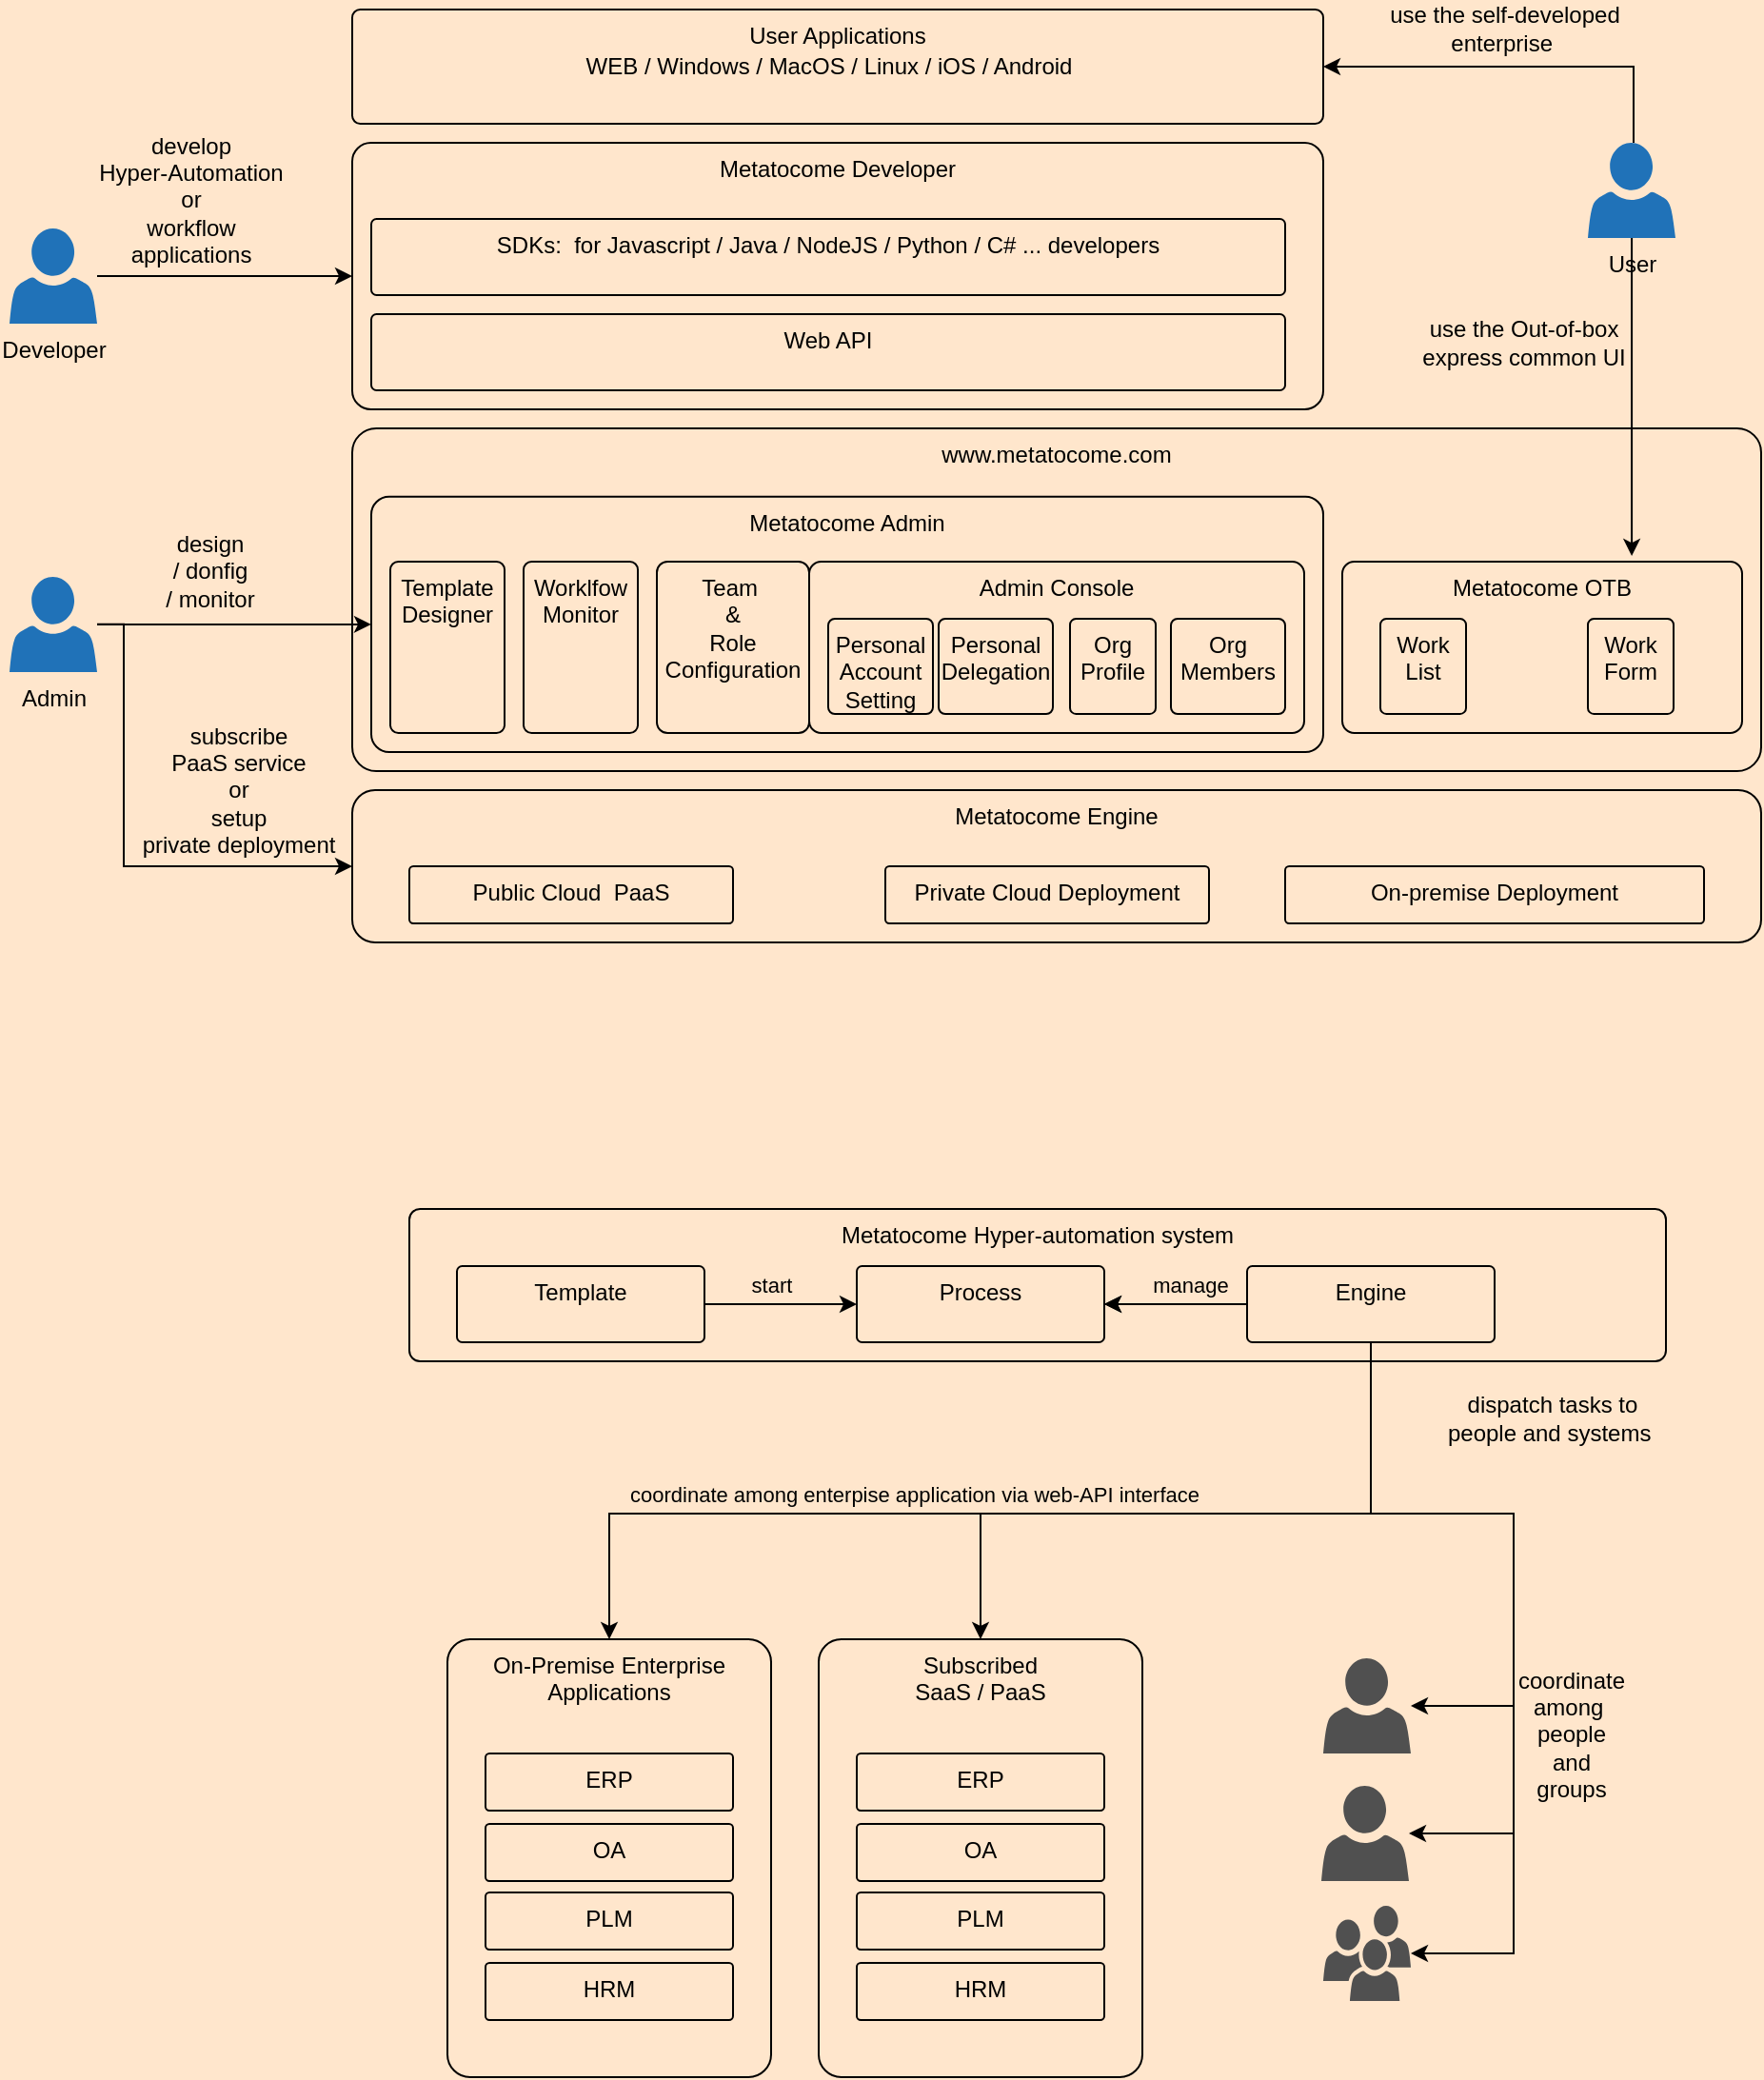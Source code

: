 <mxfile version="14.6.13" type="device" pages="2"><diagram id="9jA_lc63aZ1bqGjVdXeD" name="第 1 页"><mxGraphModel dx="1106" dy="780" grid="1" gridSize="10" guides="1" tooltips="1" connect="1" arrows="1" fold="1" page="1" pageScale="1" pageWidth="2339" pageHeight="3300" background="#FFE6CC" math="0" shadow="0"><root><mxCell id="0"/><mxCell id="1" parent="0"/><mxCell id="Rx0deyJiTcv0UJTss7Jn-22" value="www.metatocome.com" style="rounded=1;whiteSpace=wrap;html=1;align=center;horizontal=1;verticalAlign=top;arcSize=7;fillColor=none;" parent="1" vertex="1"><mxGeometry x="230" y="240" width="740" height="180" as="geometry"/></mxCell><mxCell id="Rx0deyJiTcv0UJTss7Jn-1" value="Metatocome Engine" style="rounded=1;whiteSpace=wrap;html=1;align=center;verticalAlign=top;fillColor=none;" parent="1" vertex="1"><mxGeometry x="230" y="430" width="740" height="80" as="geometry"/></mxCell><mxCell id="Rx0deyJiTcv0UJTss7Jn-2" value="Metatocome Admin" style="rounded=1;whiteSpace=wrap;html=1;align=center;horizontal=1;verticalAlign=top;arcSize=7;fillColor=none;" parent="1" vertex="1"><mxGeometry x="240" y="275.88" width="500" height="134.12" as="geometry"/></mxCell><mxCell id="Rx0deyJiTcv0UJTss7Jn-3" value="Admin&amp;nbsp;Console" style="rounded=1;whiteSpace=wrap;html=1;align=center;horizontal=1;verticalAlign=top;arcSize=7;fillColor=none;" parent="1" vertex="1"><mxGeometry x="470" y="310" width="260" height="90" as="geometry"/></mxCell><mxCell id="Rx0deyJiTcv0UJTss7Jn-4" value="Template&lt;br&gt;Designer" style="rounded=1;whiteSpace=wrap;html=1;align=center;horizontal=1;verticalAlign=top;arcSize=7;fillColor=none;" parent="1" vertex="1"><mxGeometry x="250" y="310" width="60" height="90" as="geometry"/></mxCell><mxCell id="Rx0deyJiTcv0UJTss7Jn-5" value="Metatocome OTB" style="rounded=1;whiteSpace=wrap;html=1;align=center;horizontal=1;verticalAlign=top;arcSize=7;fillColor=none;" parent="1" vertex="1"><mxGeometry x="750" y="310" width="210" height="90" as="geometry"/></mxCell><mxCell id="Rx0deyJiTcv0UJTss7Jn-6" value="Work&lt;br&gt;List" style="rounded=1;whiteSpace=wrap;html=1;align=center;horizontal=1;verticalAlign=top;arcSize=7;fillColor=none;" parent="1" vertex="1"><mxGeometry x="770" y="340" width="45" height="50" as="geometry"/></mxCell><mxCell id="Rx0deyJiTcv0UJTss7Jn-7" value="Work&lt;br&gt;Form" style="rounded=1;whiteSpace=wrap;html=1;align=center;horizontal=1;verticalAlign=top;arcSize=7;fillColor=none;" parent="1" vertex="1"><mxGeometry x="879" y="340" width="45" height="50" as="geometry"/></mxCell><mxCell id="Rx0deyJiTcv0UJTss7Jn-8" value="Worklfow&lt;br&gt;Monitor" style="rounded=1;whiteSpace=wrap;html=1;align=center;horizontal=1;verticalAlign=top;arcSize=7;fillColor=none;" parent="1" vertex="1"><mxGeometry x="320" y="310" width="60" height="90" as="geometry"/></mxCell><mxCell id="Rx0deyJiTcv0UJTss7Jn-9" value="Team&amp;nbsp;&lt;br&gt;&amp;amp;&lt;br&gt;Role&lt;br&gt;Configuration" style="rounded=1;whiteSpace=wrap;html=1;align=center;horizontal=1;verticalAlign=top;arcSize=7;fillColor=none;" parent="1" vertex="1"><mxGeometry x="390" y="310" width="80" height="90" as="geometry"/></mxCell><mxCell id="Rx0deyJiTcv0UJTss7Jn-10" value="Org&lt;br&gt;Profile" style="rounded=1;whiteSpace=wrap;html=1;align=center;horizontal=1;verticalAlign=top;arcSize=7;fillColor=none;" parent="1" vertex="1"><mxGeometry x="607" y="340" width="45" height="50" as="geometry"/></mxCell><mxCell id="Rx0deyJiTcv0UJTss7Jn-11" value="Personal&lt;br&gt;Account&lt;br&gt;Setting" style="rounded=1;whiteSpace=wrap;html=1;align=center;horizontal=1;verticalAlign=top;arcSize=7;fillColor=none;" parent="1" vertex="1"><mxGeometry x="480" y="340" width="55" height="50" as="geometry"/></mxCell><mxCell id="Rx0deyJiTcv0UJTss7Jn-12" value="Org&lt;br&gt;Members" style="rounded=1;whiteSpace=wrap;html=1;align=center;horizontal=1;verticalAlign=top;arcSize=7;fillColor=none;" parent="1" vertex="1"><mxGeometry x="660" y="340" width="60" height="50" as="geometry"/></mxCell><mxCell id="Rx0deyJiTcv0UJTss7Jn-13" value="Personal&lt;br&gt;Delegation" style="rounded=1;whiteSpace=wrap;html=1;align=center;horizontal=1;verticalAlign=top;arcSize=7;fillColor=none;" parent="1" vertex="1"><mxGeometry x="538" y="340" width="60" height="50" as="geometry"/></mxCell><mxCell id="Rx0deyJiTcv0UJTss7Jn-14" value="Metatocome Developer" style="rounded=1;whiteSpace=wrap;html=1;align=center;horizontal=1;verticalAlign=top;arcSize=7;fillColor=none;" parent="1" vertex="1"><mxGeometry x="230" y="90" width="510" height="140" as="geometry"/></mxCell><mxCell id="Rx0deyJiTcv0UJTss7Jn-15" value="Web API" style="rounded=1;whiteSpace=wrap;html=1;align=center;horizontal=1;verticalAlign=top;arcSize=7;fillColor=none;" parent="1" vertex="1"><mxGeometry x="240" y="180" width="480" height="40" as="geometry"/></mxCell><mxCell id="Rx0deyJiTcv0UJTss7Jn-20" value="User Applications" style="rounded=1;whiteSpace=wrap;html=1;align=center;horizontal=1;verticalAlign=top;arcSize=7;fillColor=none;" parent="1" vertex="1"><mxGeometry x="230" y="20" width="510" height="60" as="geometry"/></mxCell><mxCell id="Rx0deyJiTcv0UJTss7Jn-32" style="edgeStyle=orthogonalEdgeStyle;rounded=0;orthogonalLoop=1;jettySize=auto;html=1;entryX=0.724;entryY=-0.033;entryDx=0;entryDy=0;entryPerimeter=0;" parent="1" source="Rx0deyJiTcv0UJTss7Jn-21" target="Rx0deyJiTcv0UJTss7Jn-5" edge="1"><mxGeometry relative="1" as="geometry"/></mxCell><mxCell id="Rx0deyJiTcv0UJTss7Jn-33" style="edgeStyle=orthogonalEdgeStyle;rounded=0;orthogonalLoop=1;jettySize=auto;html=1;entryX=1;entryY=0.5;entryDx=0;entryDy=0;" parent="1" source="Rx0deyJiTcv0UJTss7Jn-21" target="Rx0deyJiTcv0UJTss7Jn-20" edge="1"><mxGeometry relative="1" as="geometry"><Array as="points"><mxPoint x="903" y="50"/></Array></mxGeometry></mxCell><mxCell id="Rx0deyJiTcv0UJTss7Jn-21" value="User" style="pointerEvents=1;shadow=0;dashed=0;html=1;strokeColor=none;labelPosition=center;verticalLabelPosition=bottom;verticalAlign=top;outlineConnect=0;align=center;shape=mxgraph.office.users.user;fillColor=#2072B8;" parent="1" vertex="1"><mxGeometry x="879" y="90" width="46" height="50" as="geometry"/></mxCell><mxCell id="Rx0deyJiTcv0UJTss7Jn-27" value="WEB / Windows / MacOS / Linux / iOS / Android" style="text;html=1;align=center;verticalAlign=middle;resizable=0;points=[];autosize=1;strokeColor=none;" parent="1" vertex="1"><mxGeometry x="345" y="40" width="270" height="20" as="geometry"/></mxCell><mxCell id="Rx0deyJiTcv0UJTss7Jn-28" value="SDKs:&amp;nbsp; for Javascript / Java / NodeJS / Python / C# ... developers" style="rounded=1;whiteSpace=wrap;html=1;align=center;horizontal=1;verticalAlign=top;arcSize=7;fillColor=none;" parent="1" vertex="1"><mxGeometry x="240" y="130" width="480" height="40" as="geometry"/></mxCell><mxCell id="Rx0deyJiTcv0UJTss7Jn-29" value="Public Cloud&amp;nbsp; PaaS" style="rounded=1;whiteSpace=wrap;html=1;align=center;horizontal=1;verticalAlign=top;arcSize=7;fillColor=none;" parent="1" vertex="1"><mxGeometry x="260" y="470" width="170" height="30" as="geometry"/></mxCell><mxCell id="Rx0deyJiTcv0UJTss7Jn-30" value="On-premise Deployment" style="rounded=1;whiteSpace=wrap;html=1;align=center;horizontal=1;verticalAlign=top;arcSize=7;fillColor=none;" parent="1" vertex="1"><mxGeometry x="720" y="470" width="220" height="30" as="geometry"/></mxCell><mxCell id="Rx0deyJiTcv0UJTss7Jn-31" value="Private Cloud Deployment" style="rounded=1;whiteSpace=wrap;html=1;align=center;horizontal=1;verticalAlign=top;arcSize=7;fillColor=none;" parent="1" vertex="1"><mxGeometry x="510" y="470" width="170" height="30" as="geometry"/></mxCell><mxCell id="Rx0deyJiTcv0UJTss7Jn-34" value="use the self-developed&lt;br&gt;enterprise&amp;nbsp;" style="text;html=1;align=center;verticalAlign=middle;resizable=0;points=[];autosize=1;strokeColor=none;" parent="1" vertex="1"><mxGeometry x="765" y="15" width="140" height="30" as="geometry"/></mxCell><mxCell id="Rx0deyJiTcv0UJTss7Jn-35" value="use the Out-of-box&lt;br&gt;express common UI" style="text;html=1;align=center;verticalAlign=middle;resizable=0;points=[];autosize=1;strokeColor=none;" parent="1" vertex="1"><mxGeometry x="785" y="180" width="120" height="30" as="geometry"/></mxCell><mxCell id="Rx0deyJiTcv0UJTss7Jn-38" style="edgeStyle=orthogonalEdgeStyle;rounded=0;orthogonalLoop=1;jettySize=auto;html=1;entryX=0;entryY=0.5;entryDx=0;entryDy=0;" parent="1" source="Rx0deyJiTcv0UJTss7Jn-37" target="Rx0deyJiTcv0UJTss7Jn-14" edge="1"><mxGeometry relative="1" as="geometry"/></mxCell><mxCell id="Rx0deyJiTcv0UJTss7Jn-37" value="Developer" style="pointerEvents=1;shadow=0;dashed=0;html=1;strokeColor=none;labelPosition=center;verticalLabelPosition=bottom;verticalAlign=top;outlineConnect=0;align=center;shape=mxgraph.office.users.user;fillColor=#2072B8;" parent="1" vertex="1"><mxGeometry x="50" y="135" width="46" height="50" as="geometry"/></mxCell><mxCell id="Rx0deyJiTcv0UJTss7Jn-39" value="develop&lt;br&gt;Hyper-Automation&lt;br&gt;or&lt;br&gt;workflow&lt;br&gt;applications" style="text;html=1;align=center;verticalAlign=middle;resizable=0;points=[];autosize=1;strokeColor=none;" parent="1" vertex="1"><mxGeometry x="90" y="80" width="110" height="80" as="geometry"/></mxCell><mxCell id="Rx0deyJiTcv0UJTss7Jn-41" style="edgeStyle=orthogonalEdgeStyle;rounded=0;orthogonalLoop=1;jettySize=auto;html=1;entryX=0;entryY=0.5;entryDx=0;entryDy=0;" parent="1" source="Rx0deyJiTcv0UJTss7Jn-40" target="Rx0deyJiTcv0UJTss7Jn-2" edge="1"><mxGeometry relative="1" as="geometry"/></mxCell><mxCell id="Rx0deyJiTcv0UJTss7Jn-43" style="edgeStyle=orthogonalEdgeStyle;rounded=0;orthogonalLoop=1;jettySize=auto;html=1;entryX=0;entryY=0.5;entryDx=0;entryDy=0;" parent="1" source="Rx0deyJiTcv0UJTss7Jn-40" target="Rx0deyJiTcv0UJTss7Jn-1" edge="1"><mxGeometry relative="1" as="geometry"><Array as="points"><mxPoint x="110" y="343"/><mxPoint x="110" y="470"/></Array></mxGeometry></mxCell><mxCell id="Rx0deyJiTcv0UJTss7Jn-40" value="Admin" style="pointerEvents=1;shadow=0;dashed=0;html=1;strokeColor=none;labelPosition=center;verticalLabelPosition=bottom;verticalAlign=top;outlineConnect=0;align=center;shape=mxgraph.office.users.user;fillColor=#2072B8;" parent="1" vertex="1"><mxGeometry x="50" y="317.94" width="46" height="50" as="geometry"/></mxCell><mxCell id="Rx0deyJiTcv0UJTss7Jn-42" value="design&lt;br&gt;/ donfig&lt;br&gt;/ monitor" style="text;html=1;align=center;verticalAlign=middle;resizable=0;points=[];autosize=1;strokeColor=none;" parent="1" vertex="1"><mxGeometry x="125" y="290" width="60" height="50" as="geometry"/></mxCell><mxCell id="Rx0deyJiTcv0UJTss7Jn-44" value="subscribe &lt;br&gt;PaaS service&lt;br&gt;or&lt;br&gt;setup&lt;br&gt;private deployment" style="text;html=1;align=center;verticalAlign=middle;resizable=0;points=[];autosize=1;strokeColor=none;" parent="1" vertex="1"><mxGeometry x="110" y="390" width="120" height="80" as="geometry"/></mxCell><mxCell id="Rx0deyJiTcv0UJTss7Jn-46" value="On-Premise Enterprise&lt;br&gt;Applications" style="rounded=1;whiteSpace=wrap;html=1;align=center;horizontal=1;verticalAlign=top;arcSize=7;fillColor=none;" parent="1" vertex="1"><mxGeometry x="280" y="876" width="170" height="230" as="geometry"/></mxCell><mxCell id="Rx0deyJiTcv0UJTss7Jn-47" value="ERP" style="rounded=1;whiteSpace=wrap;html=1;align=center;horizontal=1;verticalAlign=top;arcSize=7;fillColor=none;" parent="1" vertex="1"><mxGeometry x="300" y="936" width="130" height="30" as="geometry"/></mxCell><mxCell id="Rx0deyJiTcv0UJTss7Jn-48" value="OA" style="rounded=1;whiteSpace=wrap;html=1;align=center;horizontal=1;verticalAlign=top;arcSize=7;fillColor=none;" parent="1" vertex="1"><mxGeometry x="300" y="973" width="130" height="30" as="geometry"/></mxCell><mxCell id="Rx0deyJiTcv0UJTss7Jn-49" value="PLM" style="rounded=1;whiteSpace=wrap;html=1;align=center;horizontal=1;verticalAlign=top;arcSize=7;fillColor=none;" parent="1" vertex="1"><mxGeometry x="300" y="1009" width="130" height="30" as="geometry"/></mxCell><mxCell id="Rx0deyJiTcv0UJTss7Jn-50" value="HRM" style="rounded=1;whiteSpace=wrap;html=1;align=center;horizontal=1;verticalAlign=top;arcSize=7;fillColor=none;" parent="1" vertex="1"><mxGeometry x="300" y="1046" width="130" height="30" as="geometry"/></mxCell><mxCell id="Rx0deyJiTcv0UJTss7Jn-56" value="Metatocome Hyper-automation system" style="rounded=1;whiteSpace=wrap;html=1;align=center;horizontal=1;verticalAlign=top;arcSize=7;fillColor=none;" parent="1" vertex="1"><mxGeometry x="260" y="650" width="660" height="80" as="geometry"/></mxCell><mxCell id="Rx0deyJiTcv0UJTss7Jn-57" value="Subscribed &lt;br&gt;SaaS / PaaS" style="rounded=1;whiteSpace=wrap;html=1;align=center;horizontal=1;verticalAlign=top;arcSize=7;fillColor=none;" parent="1" vertex="1"><mxGeometry x="475" y="876" width="170" height="230" as="geometry"/></mxCell><mxCell id="Rx0deyJiTcv0UJTss7Jn-58" value="ERP" style="rounded=1;whiteSpace=wrap;html=1;align=center;horizontal=1;verticalAlign=top;arcSize=7;fillColor=none;" parent="1" vertex="1"><mxGeometry x="495" y="936" width="130" height="30" as="geometry"/></mxCell><mxCell id="Rx0deyJiTcv0UJTss7Jn-59" value="OA" style="rounded=1;whiteSpace=wrap;html=1;align=center;horizontal=1;verticalAlign=top;arcSize=7;fillColor=none;" parent="1" vertex="1"><mxGeometry x="495" y="973" width="130" height="30" as="geometry"/></mxCell><mxCell id="Rx0deyJiTcv0UJTss7Jn-60" value="PLM" style="rounded=1;whiteSpace=wrap;html=1;align=center;horizontal=1;verticalAlign=top;arcSize=7;fillColor=none;" parent="1" vertex="1"><mxGeometry x="495" y="1009" width="130" height="30" as="geometry"/></mxCell><mxCell id="Rx0deyJiTcv0UJTss7Jn-61" value="HRM" style="rounded=1;whiteSpace=wrap;html=1;align=center;horizontal=1;verticalAlign=top;arcSize=7;fillColor=none;" parent="1" vertex="1"><mxGeometry x="495" y="1046" width="130" height="30" as="geometry"/></mxCell><mxCell id="Rx0deyJiTcv0UJTss7Jn-62" value="" style="pointerEvents=1;shadow=0;dashed=0;html=1;strokeColor=none;fillColor=#505050;labelPosition=center;verticalLabelPosition=bottom;verticalAlign=top;outlineConnect=0;align=center;shape=mxgraph.office.users.user;" parent="1" vertex="1"><mxGeometry x="740" y="886" width="46" height="50" as="geometry"/></mxCell><mxCell id="Rx0deyJiTcv0UJTss7Jn-63" value="" style="pointerEvents=1;shadow=0;dashed=0;html=1;strokeColor=none;fillColor=#505050;labelPosition=center;verticalLabelPosition=bottom;verticalAlign=top;outlineConnect=0;align=center;shape=mxgraph.office.users.user;" parent="1" vertex="1"><mxGeometry x="739" y="953" width="46" height="50" as="geometry"/></mxCell><mxCell id="Rx0deyJiTcv0UJTss7Jn-69" style="edgeStyle=orthogonalEdgeStyle;rounded=0;orthogonalLoop=1;jettySize=auto;html=1;" parent="1" source="Rx0deyJiTcv0UJTss7Jn-65" target="Rx0deyJiTcv0UJTss7Jn-66" edge="1"><mxGeometry relative="1" as="geometry"/></mxCell><mxCell id="Rx0deyJiTcv0UJTss7Jn-70" value="start" style="edgeLabel;html=1;align=center;verticalAlign=middle;resizable=0;points=[];labelBackgroundColor=none;" parent="Rx0deyJiTcv0UJTss7Jn-69" vertex="1" connectable="0"><mxGeometry x="-0.275" y="4" relative="1" as="geometry"><mxPoint x="6" y="-6" as="offset"/></mxGeometry></mxCell><mxCell id="Rx0deyJiTcv0UJTss7Jn-65" value="Template" style="rounded=1;whiteSpace=wrap;html=1;align=center;horizontal=1;verticalAlign=top;arcSize=7;fillColor=none;" parent="1" vertex="1"><mxGeometry x="285" y="680" width="130" height="40" as="geometry"/></mxCell><mxCell id="Rx0deyJiTcv0UJTss7Jn-66" value="Process" style="rounded=1;whiteSpace=wrap;html=1;align=center;horizontal=1;verticalAlign=top;arcSize=7;fillColor=none;" parent="1" vertex="1"><mxGeometry x="495" y="680" width="130" height="40" as="geometry"/></mxCell><mxCell id="Rx0deyJiTcv0UJTss7Jn-71" style="edgeStyle=orthogonalEdgeStyle;rounded=0;orthogonalLoop=1;jettySize=auto;html=1;entryX=1;entryY=0.5;entryDx=0;entryDy=0;" parent="1" source="Rx0deyJiTcv0UJTss7Jn-67" target="Rx0deyJiTcv0UJTss7Jn-66" edge="1"><mxGeometry relative="1" as="geometry"/></mxCell><mxCell id="Rx0deyJiTcv0UJTss7Jn-72" value="manage" style="edgeLabel;html=1;align=center;verticalAlign=middle;resizable=0;points=[];labelBackgroundColor=none;" parent="Rx0deyJiTcv0UJTss7Jn-71" vertex="1" connectable="0"><mxGeometry x="-0.2" relative="1" as="geometry"><mxPoint y="-10" as="offset"/></mxGeometry></mxCell><mxCell id="Rx0deyJiTcv0UJTss7Jn-73" style="edgeStyle=orthogonalEdgeStyle;rounded=0;orthogonalLoop=1;jettySize=auto;html=1;entryX=0.5;entryY=0;entryDx=0;entryDy=0;" parent="1" source="Rx0deyJiTcv0UJTss7Jn-67" target="Rx0deyJiTcv0UJTss7Jn-46" edge="1"><mxGeometry relative="1" as="geometry"><Array as="points"><mxPoint x="765" y="810"/><mxPoint x="365" y="810"/></Array></mxGeometry></mxCell><mxCell id="Rx0deyJiTcv0UJTss7Jn-76" value="coordinate among enterpise application via web-API interface" style="edgeLabel;html=1;align=center;verticalAlign=middle;resizable=0;points=[];labelBackgroundColor=none;" parent="Rx0deyJiTcv0UJTss7Jn-73" vertex="1" connectable="0"><mxGeometry x="0.43" y="-3" relative="1" as="geometry"><mxPoint x="67" y="-7" as="offset"/></mxGeometry></mxCell><mxCell id="Rx0deyJiTcv0UJTss7Jn-74" style="edgeStyle=orthogonalEdgeStyle;rounded=0;orthogonalLoop=1;jettySize=auto;html=1;entryX=0.5;entryY=0;entryDx=0;entryDy=0;" parent="1" source="Rx0deyJiTcv0UJTss7Jn-67" target="Rx0deyJiTcv0UJTss7Jn-57" edge="1"><mxGeometry relative="1" as="geometry"><Array as="points"><mxPoint x="765" y="810"/><mxPoint x="560" y="810"/></Array></mxGeometry></mxCell><mxCell id="Rx0deyJiTcv0UJTss7Jn-77" style="edgeStyle=orthogonalEdgeStyle;rounded=0;orthogonalLoop=1;jettySize=auto;html=1;" parent="1" source="Rx0deyJiTcv0UJTss7Jn-67" target="Rx0deyJiTcv0UJTss7Jn-62" edge="1"><mxGeometry relative="1" as="geometry"><Array as="points"><mxPoint x="765" y="810"/><mxPoint x="840" y="810"/><mxPoint x="840" y="911"/></Array></mxGeometry></mxCell><mxCell id="Rx0deyJiTcv0UJTss7Jn-78" style="edgeStyle=orthogonalEdgeStyle;rounded=0;orthogonalLoop=1;jettySize=auto;html=1;" parent="1" source="Rx0deyJiTcv0UJTss7Jn-67" target="Rx0deyJiTcv0UJTss7Jn-63" edge="1"><mxGeometry relative="1" as="geometry"><Array as="points"><mxPoint x="765" y="810"/><mxPoint x="840" y="810"/><mxPoint x="840" y="978"/></Array></mxGeometry></mxCell><mxCell id="Rx0deyJiTcv0UJTss7Jn-79" style="edgeStyle=orthogonalEdgeStyle;rounded=0;orthogonalLoop=1;jettySize=auto;html=1;" parent="1" source="Rx0deyJiTcv0UJTss7Jn-67" target="Rx0deyJiTcv0UJTss7Jn-75" edge="1"><mxGeometry relative="1" as="geometry"><Array as="points"><mxPoint x="765" y="810"/><mxPoint x="840" y="810"/><mxPoint x="840" y="1041"/></Array></mxGeometry></mxCell><mxCell id="S3mRFT5kWOXNW4Q-szrj-1" value="" style="edgeStyle=orthogonalEdgeStyle;rounded=0;orthogonalLoop=1;jettySize=auto;html=1;" parent="1" source="Rx0deyJiTcv0UJTss7Jn-67" target="Rx0deyJiTcv0UJTss7Jn-66" edge="1"><mxGeometry relative="1" as="geometry"/></mxCell><mxCell id="Rx0deyJiTcv0UJTss7Jn-67" value="Engine" style="rounded=1;whiteSpace=wrap;html=1;align=center;horizontal=1;verticalAlign=top;arcSize=7;fillColor=none;" parent="1" vertex="1"><mxGeometry x="700" y="680" width="130" height="40" as="geometry"/></mxCell><mxCell id="Rx0deyJiTcv0UJTss7Jn-75" value="" style="pointerEvents=1;shadow=0;dashed=0;html=1;strokeColor=none;fillColor=#505050;labelPosition=center;verticalLabelPosition=bottom;verticalAlign=top;outlineConnect=0;align=center;shape=mxgraph.office.users.users;" parent="1" vertex="1"><mxGeometry x="740" y="1016" width="46" height="50" as="geometry"/></mxCell><mxCell id="Rx0deyJiTcv0UJTss7Jn-80" value="coordinate&lt;br&gt;among&amp;nbsp;&lt;br&gt;people&lt;br&gt;and&lt;br&gt;groups" style="text;html=1;align=center;verticalAlign=middle;resizable=0;points=[];autosize=1;strokeColor=none;" parent="1" vertex="1"><mxGeometry x="835" y="886" width="70" height="80" as="geometry"/></mxCell><mxCell id="Rx0deyJiTcv0UJTss7Jn-81" value="dispatch tasks to &lt;br&gt;people and systems&amp;nbsp;" style="text;html=1;align=center;verticalAlign=middle;resizable=0;points=[];autosize=1;strokeColor=none;" parent="1" vertex="1"><mxGeometry x="795" y="745" width="130" height="30" as="geometry"/></mxCell></root></mxGraphModel></diagram><diagram id="L9WFfJdgexXV45nbVcMQ" name="第 2 页"><mxGraphModel dx="475" dy="260" grid="1" gridSize="10" guides="1" tooltips="1" connect="1" arrows="0" fold="1" page="1" pageScale="1" pageWidth="2339" pageHeight="3300" math="0" shadow="0"><root><mxCell id="LDWwkMk2IvroKzs-6iNH-0"/><mxCell id="LDWwkMk2IvroKzs-6iNH-1" parent="LDWwkMk2IvroKzs-6iNH-0"/><mxCell id="LDWwkMk2IvroKzs-6iNH-2" value="Team" style="text;html=1;strokeColor=none;fillColor=none;align=center;verticalAlign=middle;whiteSpace=wrap;rounded=0;" vertex="1" parent="LDWwkMk2IvroKzs-6iNH-1"><mxGeometry x="1020" y="1390" width="40" height="20" as="geometry"/></mxCell><mxCell id="LDWwkMk2IvroKzs-6iNH-3" value="Role" style="text;html=1;align=center;verticalAlign=middle;resizable=0;points=[];autosize=1;strokeColor=none;" vertex="1" parent="LDWwkMk2IvroKzs-6iNH-1"><mxGeometry x="1060" y="1410" width="40" height="20" as="geometry"/></mxCell><mxCell id="LDWwkMk2IvroKzs-6iNH-4" value="User" style="text;html=1;align=center;verticalAlign=middle;resizable=0;points=[];autosize=1;strokeColor=none;" vertex="1" parent="LDWwkMk2IvroKzs-6iNH-1"><mxGeometry x="1080" y="1440" width="40" height="20" as="geometry"/></mxCell><mxCell id="LDWwkMk2IvroKzs-6iNH-5" value="User" style="text;html=1;align=center;verticalAlign=middle;resizable=0;points=[];autosize=1;strokeColor=none;" vertex="1" parent="LDWwkMk2IvroKzs-6iNH-1"><mxGeometry x="1080" y="1460" width="40" height="20" as="geometry"/></mxCell><mxCell id="LDWwkMk2IvroKzs-6iNH-6" value="User" style="text;html=1;align=center;verticalAlign=middle;resizable=0;points=[];autosize=1;strokeColor=none;" vertex="1" parent="LDWwkMk2IvroKzs-6iNH-1"><mxGeometry x="1080" y="1480" width="40" height="20" as="geometry"/></mxCell><mxCell id="LDWwkMk2IvroKzs-6iNH-7" value="User" style="text;html=1;align=center;verticalAlign=middle;resizable=0;points=[];autosize=1;strokeColor=none;" vertex="1" parent="LDWwkMk2IvroKzs-6iNH-1"><mxGeometry x="1080" y="1500" width="40" height="20" as="geometry"/></mxCell><mxCell id="LDWwkMk2IvroKzs-6iNH-8" value="Depart-Position-User Map" style="text;html=1;align=center;verticalAlign=middle;resizable=0;points=[];autosize=1;strokeColor=none;" vertex="1" parent="LDWwkMk2IvroKzs-6iNH-1"><mxGeometry x="1225" y="1360" width="150" height="20" as="geometry"/></mxCell><mxCell id="LDWwkMk2IvroKzs-6iNH-20" style="edgeStyle=entityRelationEdgeStyle;rounded=0;orthogonalLoop=1;jettySize=auto;html=1;dashed=1;endArrow=none;endFill=0;" edge="1" parent="LDWwkMk2IvroKzs-6iNH-1" source="LDWwkMk2IvroKzs-6iNH-9" target="LDWwkMk2IvroKzs-6iNH-2"><mxGeometry relative="1" as="geometry"/></mxCell><mxCell id="LDWwkMk2IvroKzs-6iNH-9" value="Depart" style="text;html=1;align=center;verticalAlign=middle;resizable=0;points=[];autosize=1;strokeColor=none;" vertex="1" parent="LDWwkMk2IvroKzs-6iNH-1"><mxGeometry x="1310" y="1390" width="50" height="20" as="geometry"/></mxCell><mxCell id="LDWwkMk2IvroKzs-6iNH-10" value="Doer" style="text;html=1;align=center;verticalAlign=middle;resizable=0;points=[];autosize=1;strokeColor=none;" vertex="1" parent="LDWwkMk2IvroKzs-6iNH-1"><mxGeometry x="1110" y="1300" width="40" height="20" as="geometry"/></mxCell><mxCell id="LDWwkMk2IvroKzs-6iNH-11" value="User" style="text;html=1;align=center;verticalAlign=middle;resizable=0;points=[];autosize=1;strokeColor=none;" vertex="1" parent="LDWwkMk2IvroKzs-6iNH-1"><mxGeometry x="1160" y="1260" width="40" height="20" as="geometry"/></mxCell><mxCell id="LDWwkMk2IvroKzs-6iNH-13" value="Team-Role-User Map" style="text;html=1;align=center;verticalAlign=middle;resizable=0;points=[];autosize=1;strokeColor=none;" vertex="1" parent="LDWwkMk2IvroKzs-6iNH-1"><mxGeometry x="1010" y="1350" width="130" height="20" as="geometry"/></mxCell><mxCell id="LDWwkMk2IvroKzs-6iNH-16" value="" style="edgeStyle=segmentEdgeStyle;endArrow=classic;html=1;exitX=0;exitY=0.5;exitDx=0;exitDy=0;exitPerimeter=0;" edge="1" parent="LDWwkMk2IvroKzs-6iNH-1" source="LDWwkMk2IvroKzs-6iNH-10" target="LDWwkMk2IvroKzs-6iNH-13"><mxGeometry width="50" height="50" relative="1" as="geometry"><mxPoint x="1010" y="1320" as="sourcePoint"/><mxPoint x="1060" y="1270" as="targetPoint"/></mxGeometry></mxCell><mxCell id="LDWwkMk2IvroKzs-6iNH-17" value="" style="edgeStyle=segmentEdgeStyle;endArrow=classic;html=1;exitX=0.508;exitY=-0.1;exitDx=0;exitDy=0;exitPerimeter=0;entryX=-0.025;entryY=0.45;entryDx=0;entryDy=0;entryPerimeter=0;" edge="1" parent="LDWwkMk2IvroKzs-6iNH-1" source="LDWwkMk2IvroKzs-6iNH-10" target="LDWwkMk2IvroKzs-6iNH-11"><mxGeometry width="50" height="50" relative="1" as="geometry"><mxPoint x="1120" y="1320" as="sourcePoint"/><mxPoint x="1085" y="1360" as="targetPoint"/><Array as="points"><mxPoint x="1130" y="1269"/></Array></mxGeometry></mxCell><mxCell id="LDWwkMk2IvroKzs-6iNH-19" value="" style="edgeStyle=segmentEdgeStyle;endArrow=classic;html=1;exitX=1.025;exitY=0.433;exitDx=0;exitDy=0;exitPerimeter=0;entryX=0.542;entryY=0.017;entryDx=0;entryDy=0;entryPerimeter=0;" edge="1" parent="LDWwkMk2IvroKzs-6iNH-1" source="LDWwkMk2IvroKzs-6iNH-10" target="LDWwkMk2IvroKzs-6iNH-8"><mxGeometry width="50" height="50" relative="1" as="geometry"><mxPoint x="1187" y="1320" as="sourcePoint"/><mxPoint x="1152" y="1360" as="targetPoint"/></mxGeometry></mxCell><mxCell id="LDWwkMk2IvroKzs-6iNH-21" value="Position" style="text;html=1;align=center;verticalAlign=middle;resizable=0;points=[];autosize=1;strokeColor=none;" vertex="1" parent="LDWwkMk2IvroKzs-6iNH-1"><mxGeometry x="1320" y="1420" width="60" height="20" as="geometry"/></mxCell><mxCell id="LDWwkMk2IvroKzs-6iNH-23" value="User" style="text;html=1;align=center;verticalAlign=middle;resizable=0;points=[];autosize=1;strokeColor=none;" vertex="1" parent="LDWwkMk2IvroKzs-6iNH-1"><mxGeometry x="1350" y="1440" width="40" height="20" as="geometry"/></mxCell><mxCell id="LDWwkMk2IvroKzs-6iNH-24" value="User" style="text;html=1;align=center;verticalAlign=middle;resizable=0;points=[];autosize=1;strokeColor=none;" vertex="1" parent="LDWwkMk2IvroKzs-6iNH-1"><mxGeometry x="1350" y="1460" width="40" height="20" as="geometry"/></mxCell><mxCell id="LDWwkMk2IvroKzs-6iNH-25" value="User" style="text;html=1;align=center;verticalAlign=middle;resizable=0;points=[];autosize=1;strokeColor=none;" vertex="1" parent="LDWwkMk2IvroKzs-6iNH-1"><mxGeometry x="1350" y="1480" width="40" height="20" as="geometry"/></mxCell><mxCell id="LDWwkMk2IvroKzs-6iNH-26" value="User" style="text;html=1;align=center;verticalAlign=middle;resizable=0;points=[];autosize=1;strokeColor=none;" vertex="1" parent="LDWwkMk2IvroKzs-6iNH-1"><mxGeometry x="1350" y="1500" width="40" height="20" as="geometry"/></mxCell></root></mxGraphModel></diagram></mxfile>